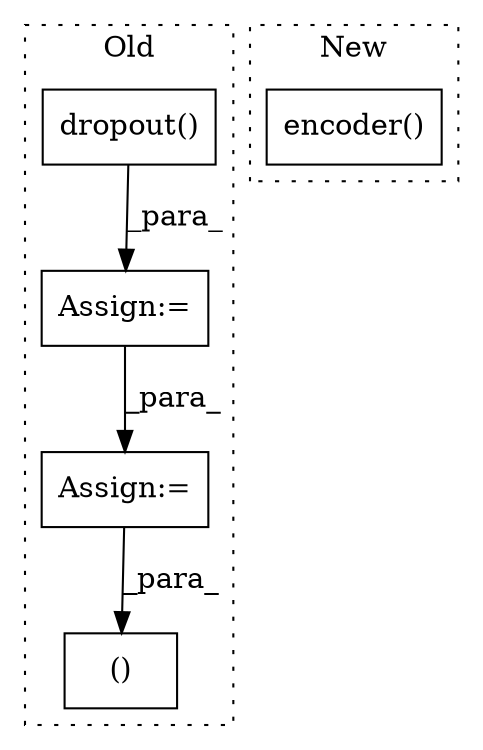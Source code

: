 digraph G {
subgraph cluster0 {
1 [label="dropout()" a="75" s="7912,7945" l="13,1" shape="box"];
3 [label="()" a="54" s="8082" l="3" shape="box"];
4 [label="Assign:=" a="68" s="7909" l="3" shape="box"];
5 [label="Assign:=" a="68" s="7995" l="3" shape="box"];
label = "Old";
style="dotted";
}
subgraph cluster1 {
2 [label="encoder()" a="75" s="4211,4225" l="13,1" shape="box"];
label = "New";
style="dotted";
}
1 -> 4 [label="_para_"];
4 -> 5 [label="_para_"];
5 -> 3 [label="_para_"];
}